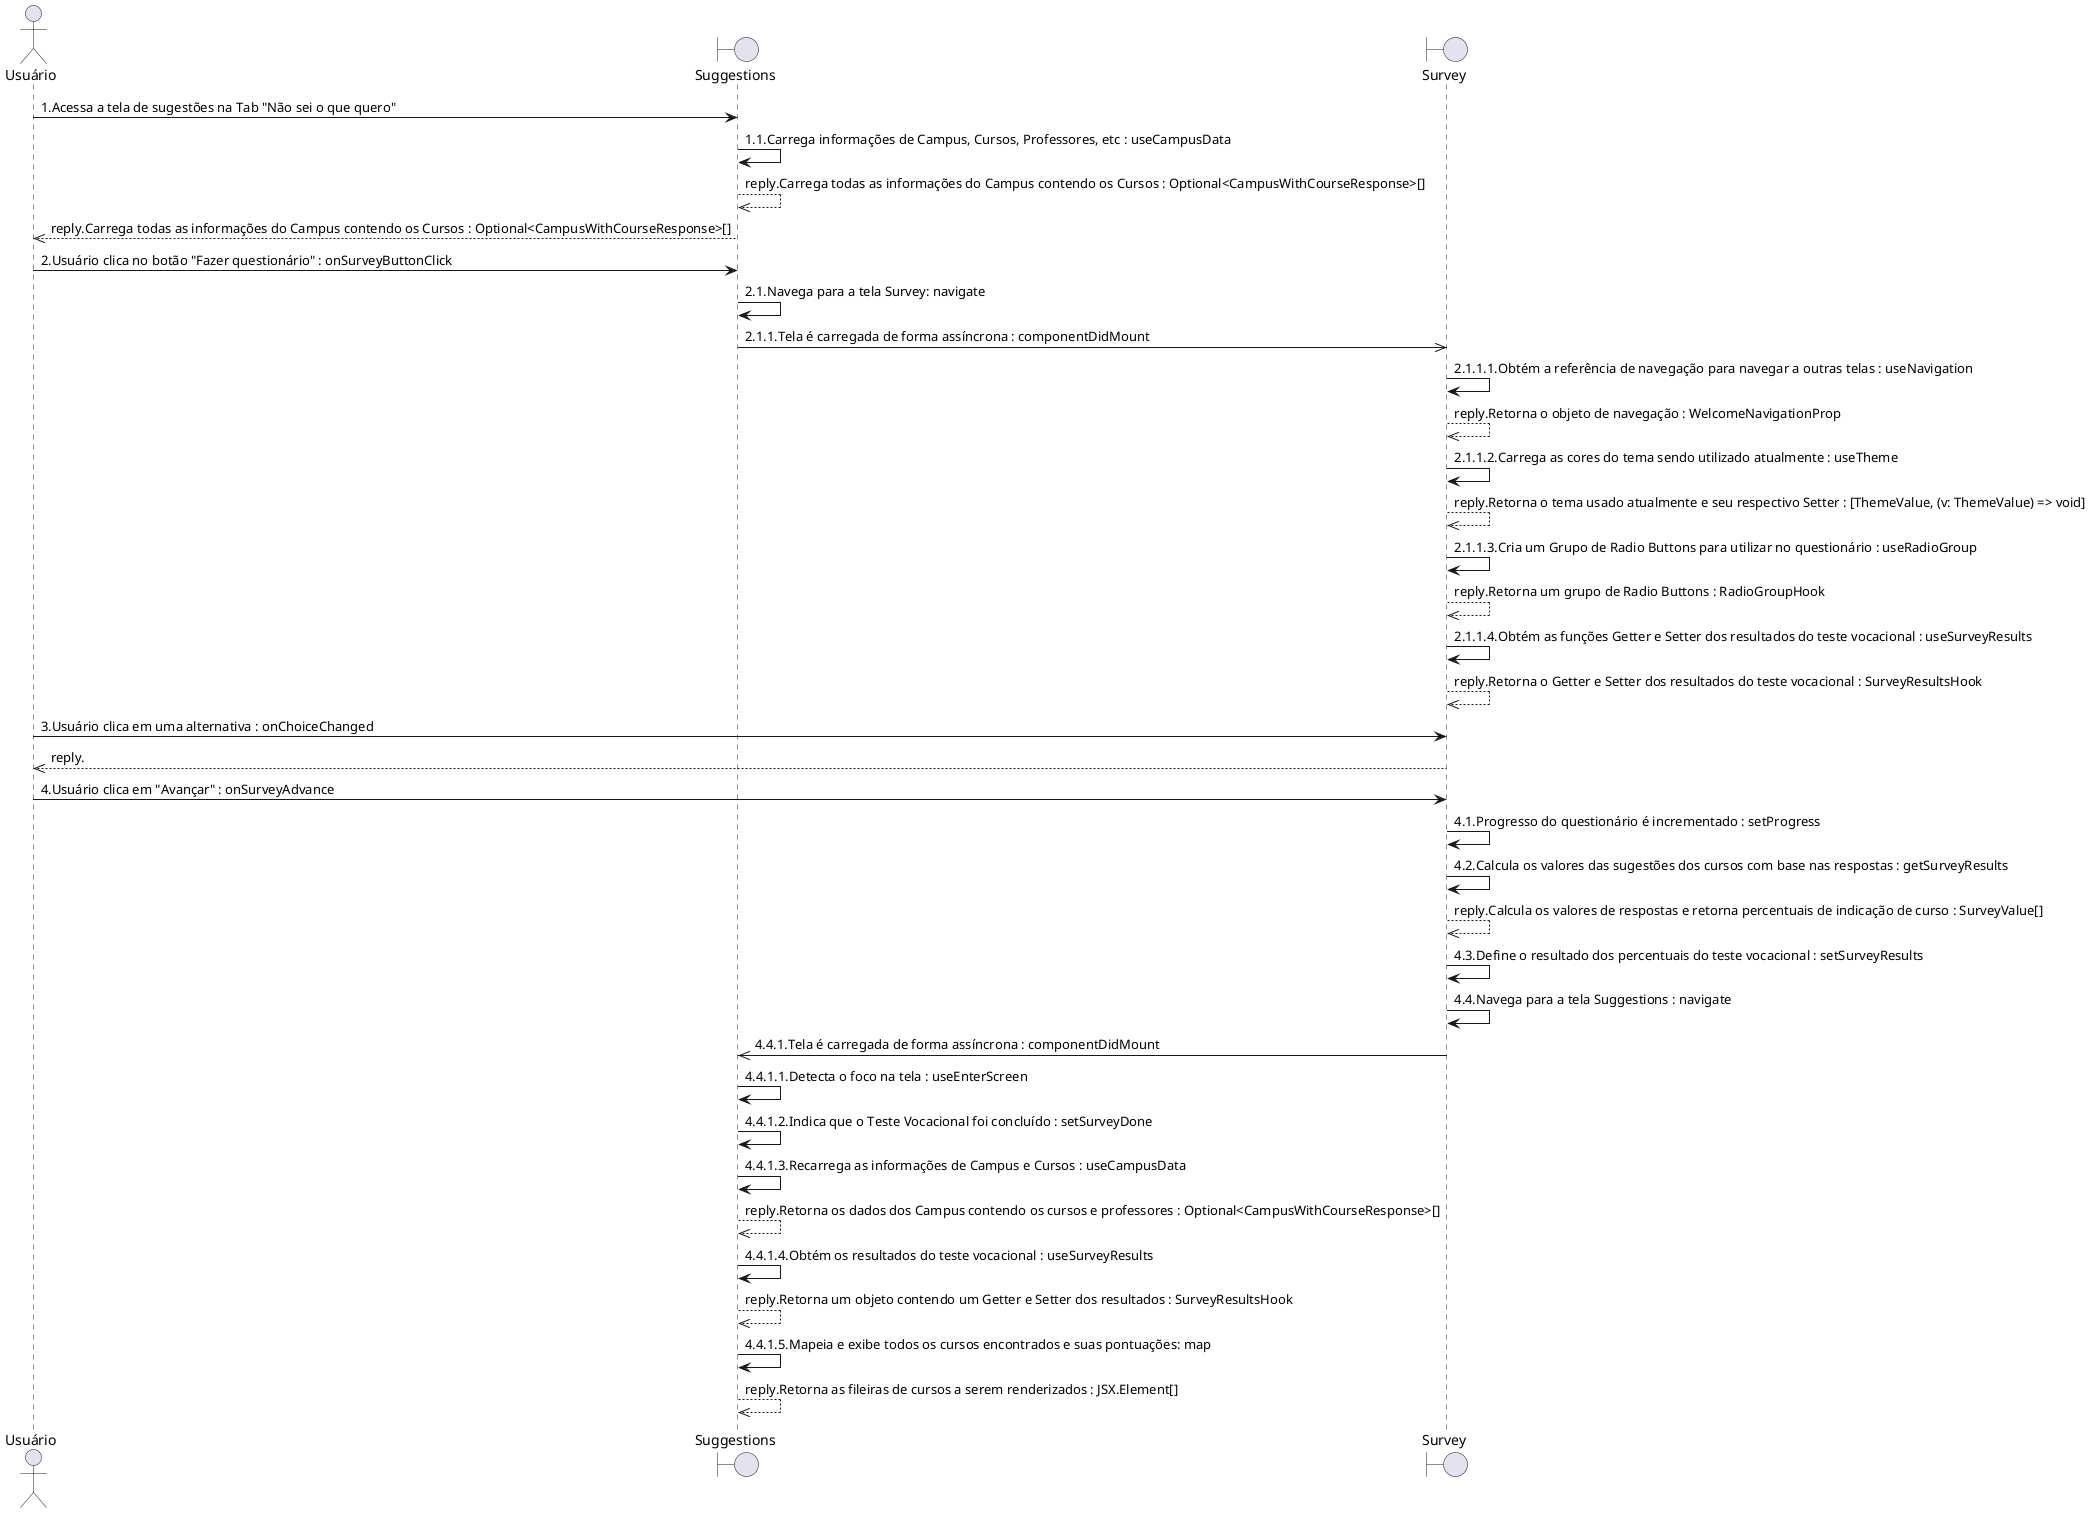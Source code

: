 @startuml

actor "Usuário"
boundary "Suggestions"
boundary "Survey"

"Usuário" -> "Suggestions":1.Acessa a tela de sugestões na Tab "Não sei o que quero"
"Suggestions" -> "Suggestions":1.1.Carrega informações de Campus, Cursos, Professores, etc : useCampusData
"Suggestions" -->> "Suggestions":reply.Carrega todas as informações do Campus contendo os Cursos : Optional<CampusWithCourseResponse>[]
"Suggestions" -->> "Usuário":reply.Carrega todas as informações do Campus contendo os Cursos : Optional<CampusWithCourseResponse>[]
"Usuário" -> "Suggestions":2.Usuário clica no botão "Fazer questionário" : onSurveyButtonClick
"Suggestions" -> "Suggestions":2.1.Navega para a tela Survey: navigate
"Suggestions" ->> "Survey":2.1.1.Tela é carregada de forma assíncrona : componentDidMount
"Survey" -> "Survey":2.1.1.1.Obtém a referência de navegação para navegar a outras telas : useNavigation
"Survey" -->> "Survey":reply.Retorna o objeto de navegação : WelcomeNavigationProp
"Survey" -> "Survey":2.1.1.2.Carrega as cores do tema sendo utilizado atualmente : useTheme
"Survey" -->> "Survey":reply.Retorna o tema usado atualmente e seu respectivo Setter : [ThemeValue, (v: ThemeValue) => void]
"Survey" -> "Survey":2.1.1.3.Cria um Grupo de Radio Buttons para utilizar no questionário : useRadioGroup
"Survey" -->> "Survey":reply.Retorna um grupo de Radio Buttons : RadioGroupHook
"Survey" -> "Survey":2.1.1.4.Obtém as funções Getter e Setter dos resultados do teste vocacional : useSurveyResults
"Survey" -->> "Survey":reply.Retorna o Getter e Setter dos resultados do teste vocacional : SurveyResultsHook
"Usuário" -> "Survey":3.Usuário clica em uma alternativa : onChoiceChanged
"Survey" -->> "Usuário":reply.
"Usuário" -> "Survey":4.Usuário clica em "Avançar" : onSurveyAdvance
"Survey" -> "Survey":4.1.Progresso do questionário é incrementado : setProgress
"Survey" -> "Survey":4.2.Calcula os valores das sugestões dos cursos com base nas respostas : getSurveyResults
"Survey" -->> "Survey":reply.Calcula os valores de respostas e retorna percentuais de indicação de curso : SurveyValue[]
"Survey" -> "Survey":4.3.Define o resultado dos percentuais do teste vocacional : setSurveyResults
"Survey" -> "Survey":4.4.Navega para a tela Suggestions : navigate
"Survey" ->> "Suggestions":4.4.1.Tela é carregada de forma assíncrona : componentDidMount
"Suggestions" -> "Suggestions":4.4.1.1.Detecta o foco na tela : useEnterScreen
"Suggestions" -> "Suggestions":4.4.1.2.Indica que o Teste Vocacional foi concluído : setSurveyDone
"Suggestions" -> "Suggestions":4.4.1.3.Recarrega as informações de Campus e Cursos : useCampusData
"Suggestions" -->> "Suggestions":reply.Retorna os dados dos Campus contendo os cursos e professores : Optional<CampusWithCourseResponse>[]
"Suggestions" -> "Suggestions":4.4.1.4.Obtém os resultados do teste vocacional : useSurveyResults
"Suggestions" -->> "Suggestions":reply.Retorna um objeto contendo um Getter e Setter dos resultados : SurveyResultsHook
"Suggestions" -> "Suggestions":4.4.1.5.Mapeia e exibe todos os cursos encontrados e suas pontuações: map
"Suggestions" -->> "Suggestions":reply.Retorna as fileiras de cursos a serem renderizados : JSX.Element[]

@enduml
